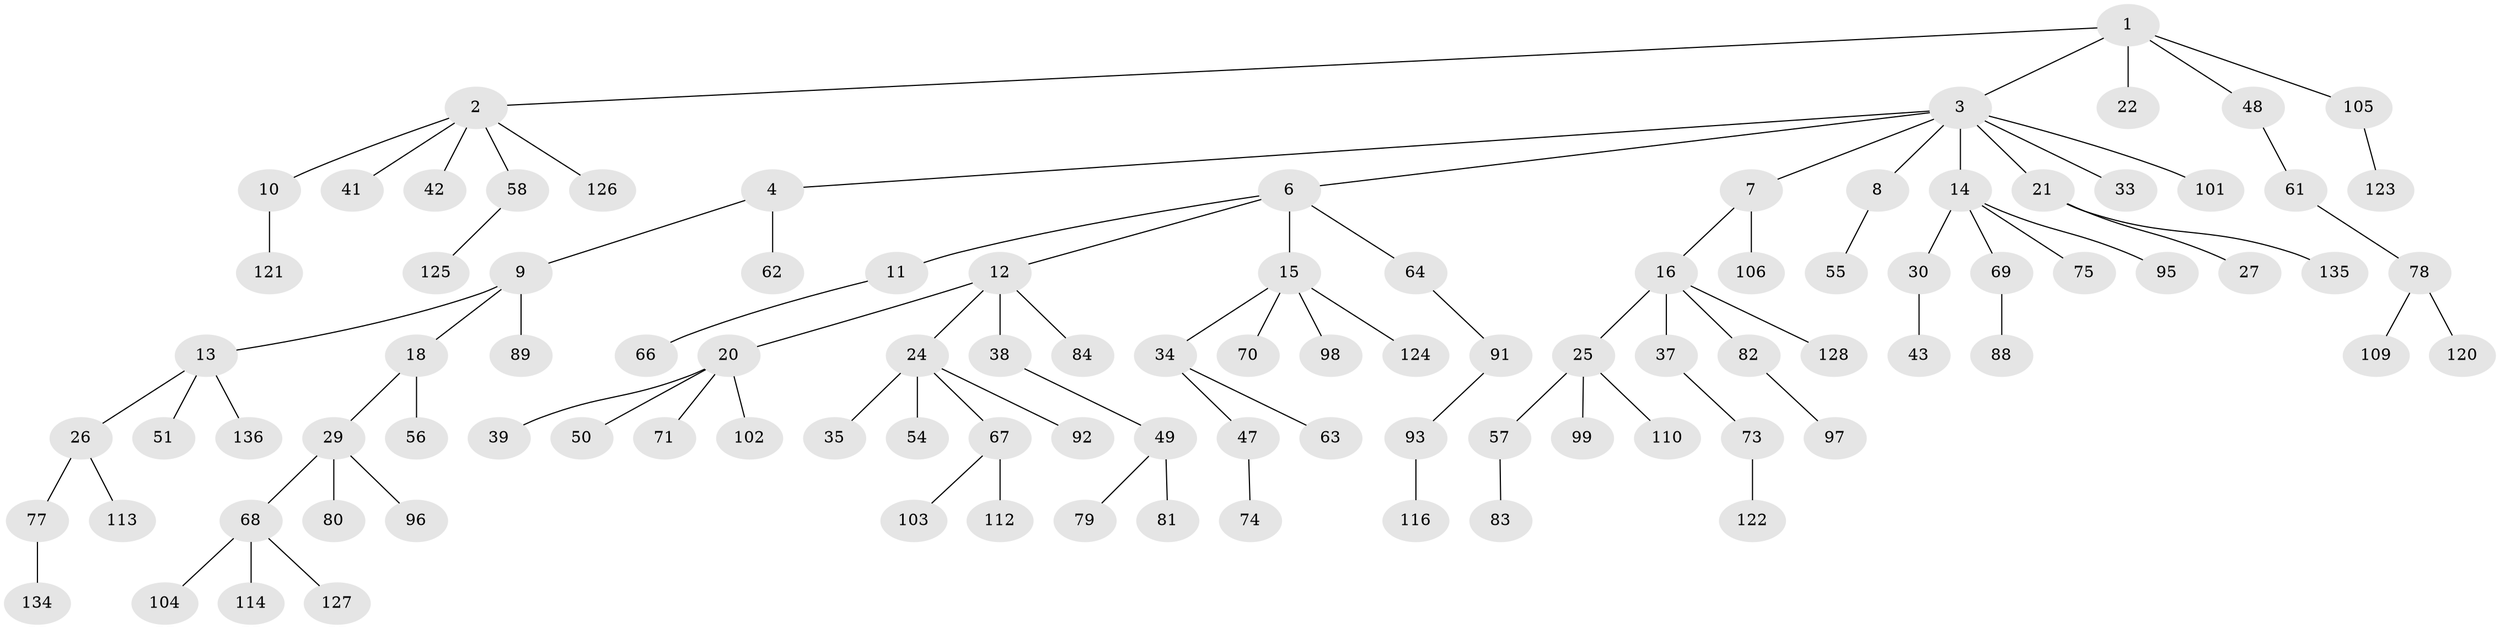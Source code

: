 // original degree distribution, {5: 0.04929577464788732, 7: 0.007042253521126761, 3: 0.14788732394366197, 6: 0.014084507042253521, 2: 0.2323943661971831, 4: 0.04929577464788732, 1: 0.5}
// Generated by graph-tools (version 1.1) at 2025/11/02/27/25 16:11:26]
// undirected, 99 vertices, 98 edges
graph export_dot {
graph [start="1"]
  node [color=gray90,style=filled];
  1 [super="+17"];
  2 [super="+141"];
  3 [super="+5"];
  4;
  6 [super="+59"];
  7;
  8 [super="+115"];
  9 [super="+139"];
  10 [super="+108"];
  11;
  12;
  13 [super="+31"];
  14 [super="+19"];
  15 [super="+28"];
  16 [super="+44"];
  18;
  20 [super="+23"];
  21 [super="+100"];
  22;
  24 [super="+32"];
  25 [super="+40"];
  26 [super="+86"];
  27 [super="+117"];
  29 [super="+36"];
  30 [super="+46"];
  33;
  34 [super="+45"];
  35 [super="+52"];
  37 [super="+53"];
  38 [super="+132"];
  39;
  41;
  42;
  43 [super="+76"];
  47;
  48 [super="+72"];
  49 [super="+60"];
  50 [super="+85"];
  51;
  54;
  55 [super="+65"];
  56;
  57 [super="+130"];
  58 [super="+129"];
  61;
  62 [super="+142"];
  63;
  64 [super="+137"];
  66;
  67;
  68 [super="+94"];
  69;
  70;
  71;
  73;
  74 [super="+107"];
  75 [super="+111"];
  77 [super="+131"];
  78 [super="+87"];
  79;
  80;
  81 [super="+119"];
  82;
  83;
  84;
  88 [super="+90"];
  89;
  91;
  92;
  93;
  95;
  96;
  97 [super="+133"];
  98;
  99;
  101 [super="+118"];
  102;
  103;
  104;
  105;
  106;
  109;
  110;
  112 [super="+138"];
  113;
  114 [super="+140"];
  116;
  120;
  121;
  122;
  123;
  124;
  125;
  126;
  127;
  128;
  134;
  135;
  136;
  1 -- 2;
  1 -- 3;
  1 -- 22;
  1 -- 105;
  1 -- 48;
  2 -- 10;
  2 -- 41;
  2 -- 42;
  2 -- 58;
  2 -- 126;
  3 -- 4;
  3 -- 6;
  3 -- 14;
  3 -- 33;
  3 -- 101;
  3 -- 21;
  3 -- 7;
  3 -- 8;
  4 -- 9;
  4 -- 62;
  6 -- 11;
  6 -- 12;
  6 -- 15;
  6 -- 64;
  7 -- 16;
  7 -- 106;
  8 -- 55;
  9 -- 13;
  9 -- 18;
  9 -- 89;
  10 -- 121;
  11 -- 66;
  12 -- 20;
  12 -- 24;
  12 -- 38;
  12 -- 84;
  13 -- 26;
  13 -- 136;
  13 -- 51;
  14 -- 30;
  14 -- 69;
  14 -- 75;
  14 -- 95;
  15 -- 98;
  15 -- 124;
  15 -- 34;
  15 -- 70;
  16 -- 25;
  16 -- 37;
  16 -- 128;
  16 -- 82;
  18 -- 29;
  18 -- 56;
  20 -- 50;
  20 -- 71;
  20 -- 102;
  20 -- 39;
  21 -- 27;
  21 -- 135;
  24 -- 35;
  24 -- 67;
  24 -- 92;
  24 -- 54;
  25 -- 99;
  25 -- 110;
  25 -- 57;
  26 -- 77;
  26 -- 113;
  29 -- 68;
  29 -- 80;
  29 -- 96;
  30 -- 43;
  34 -- 63;
  34 -- 47;
  37 -- 73;
  38 -- 49;
  47 -- 74;
  48 -- 61;
  49 -- 81;
  49 -- 79;
  57 -- 83;
  58 -- 125;
  61 -- 78;
  64 -- 91;
  67 -- 103;
  67 -- 112;
  68 -- 104;
  68 -- 127;
  68 -- 114;
  69 -- 88;
  73 -- 122;
  77 -- 134;
  78 -- 109;
  78 -- 120;
  82 -- 97;
  91 -- 93;
  93 -- 116;
  105 -- 123;
}
